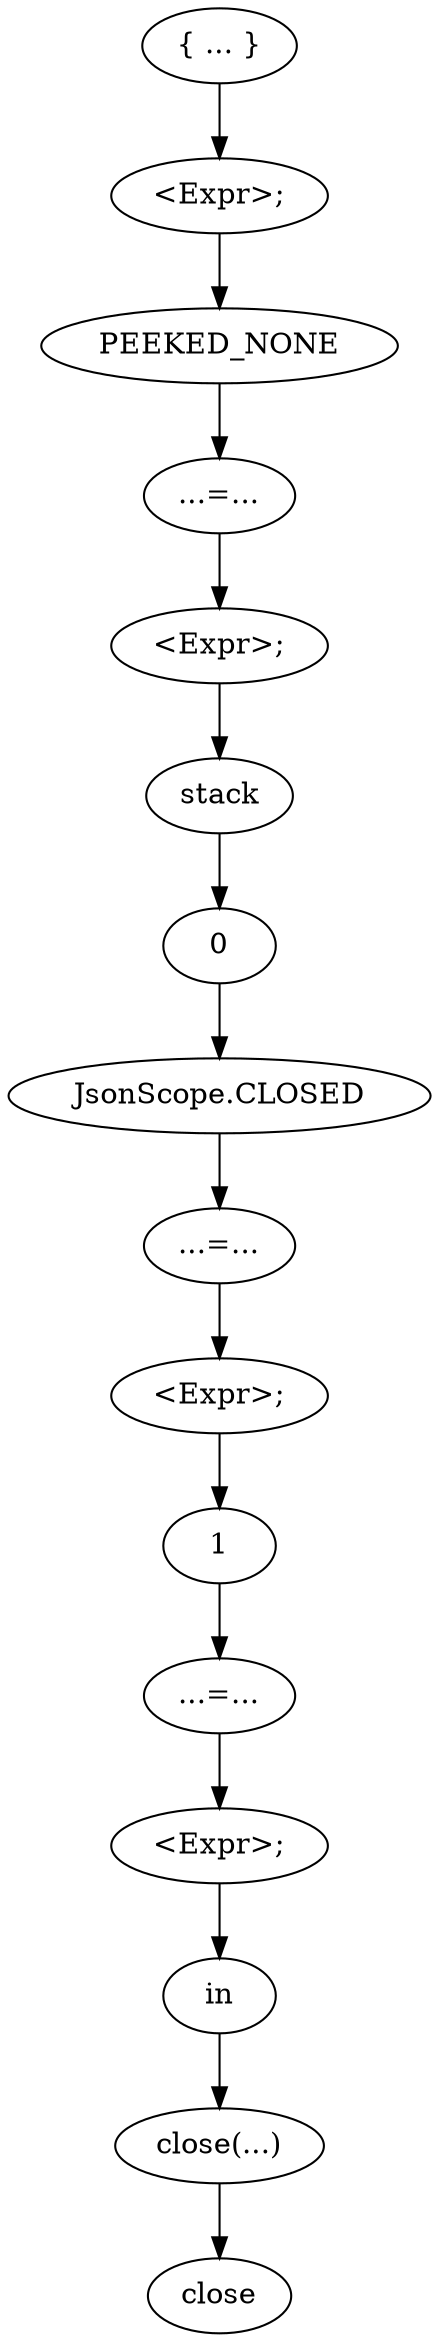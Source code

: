 digraph {
  compound=true;
  0[label="{ ... }"; ];
  1[label="<Expr>;"; ];
  2[label="PEEKED_NONE"; ];
  3[label="<Expr>;"; ];
  4[label="stack"; ];
  5[label="<Expr>;"; ];
  6[label="1"; ];
  7[label="<Expr>;"; ];
  8[label="in"; ];
  9[label="...=..."; ];
  10[label="...=..."; ];
  11[label="JsonScope.CLOSED"; ];
  12[label="0"; ];
  13[label="...=..."; ];
  14[label="close(...)"; ];
  15[label="close"; ];
  0 -> 1[];
  1 -> 2[];
  2 -> 9[];
  3 -> 4[];
  4 -> 12[];
  5 -> 6[];
  6 -> 13[];
  7 -> 8[];
  8 -> 14[];
  9 -> 3[];
  10 -> 5[];
  11 -> 10[];
  12 -> 11[];
  13 -> 7[];
  14 -> 15[];
}
